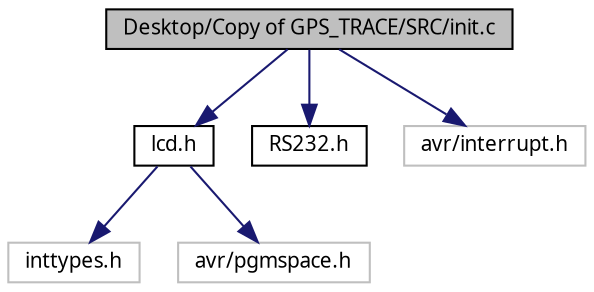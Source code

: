 digraph G
{
  edge [fontname="FreeSans.ttf",fontsize=10,labelfontname="FreeSans.ttf",labelfontsize=10];
  node [fontname="FreeSans.ttf",fontsize=10,shape=record];
  Node1 [label="Desktop/Copy of GPS_TRACE/SRC/init.c",height=0.2,width=0.4,color="black", fillcolor="grey75", style="filled" fontcolor="black"];
  Node1 -> Node2 [color="midnightblue",fontsize=10,style="solid",fontname="FreeSans.ttf"];
  Node2 [label="lcd.h",height=0.2,width=0.4,color="black", fillcolor="white", style="filled",URL="$lcd_8h.html"];
  Node2 -> Node3 [color="midnightblue",fontsize=10,style="solid",fontname="FreeSans.ttf"];
  Node3 [label="inttypes.h",height=0.2,width=0.4,color="grey75", fillcolor="white", style="filled"];
  Node2 -> Node4 [color="midnightblue",fontsize=10,style="solid",fontname="FreeSans.ttf"];
  Node4 [label="avr/pgmspace.h",height=0.2,width=0.4,color="grey75", fillcolor="white", style="filled"];
  Node1 -> Node5 [color="midnightblue",fontsize=10,style="solid",fontname="FreeSans.ttf"];
  Node5 [label="RS232.h",height=0.2,width=0.4,color="black", fillcolor="white", style="filled",URL="$_r_s232_8h.html"];
  Node1 -> Node6 [color="midnightblue",fontsize=10,style="solid",fontname="FreeSans.ttf"];
  Node6 [label="avr/interrupt.h",height=0.2,width=0.4,color="grey75", fillcolor="white", style="filled"];
}
